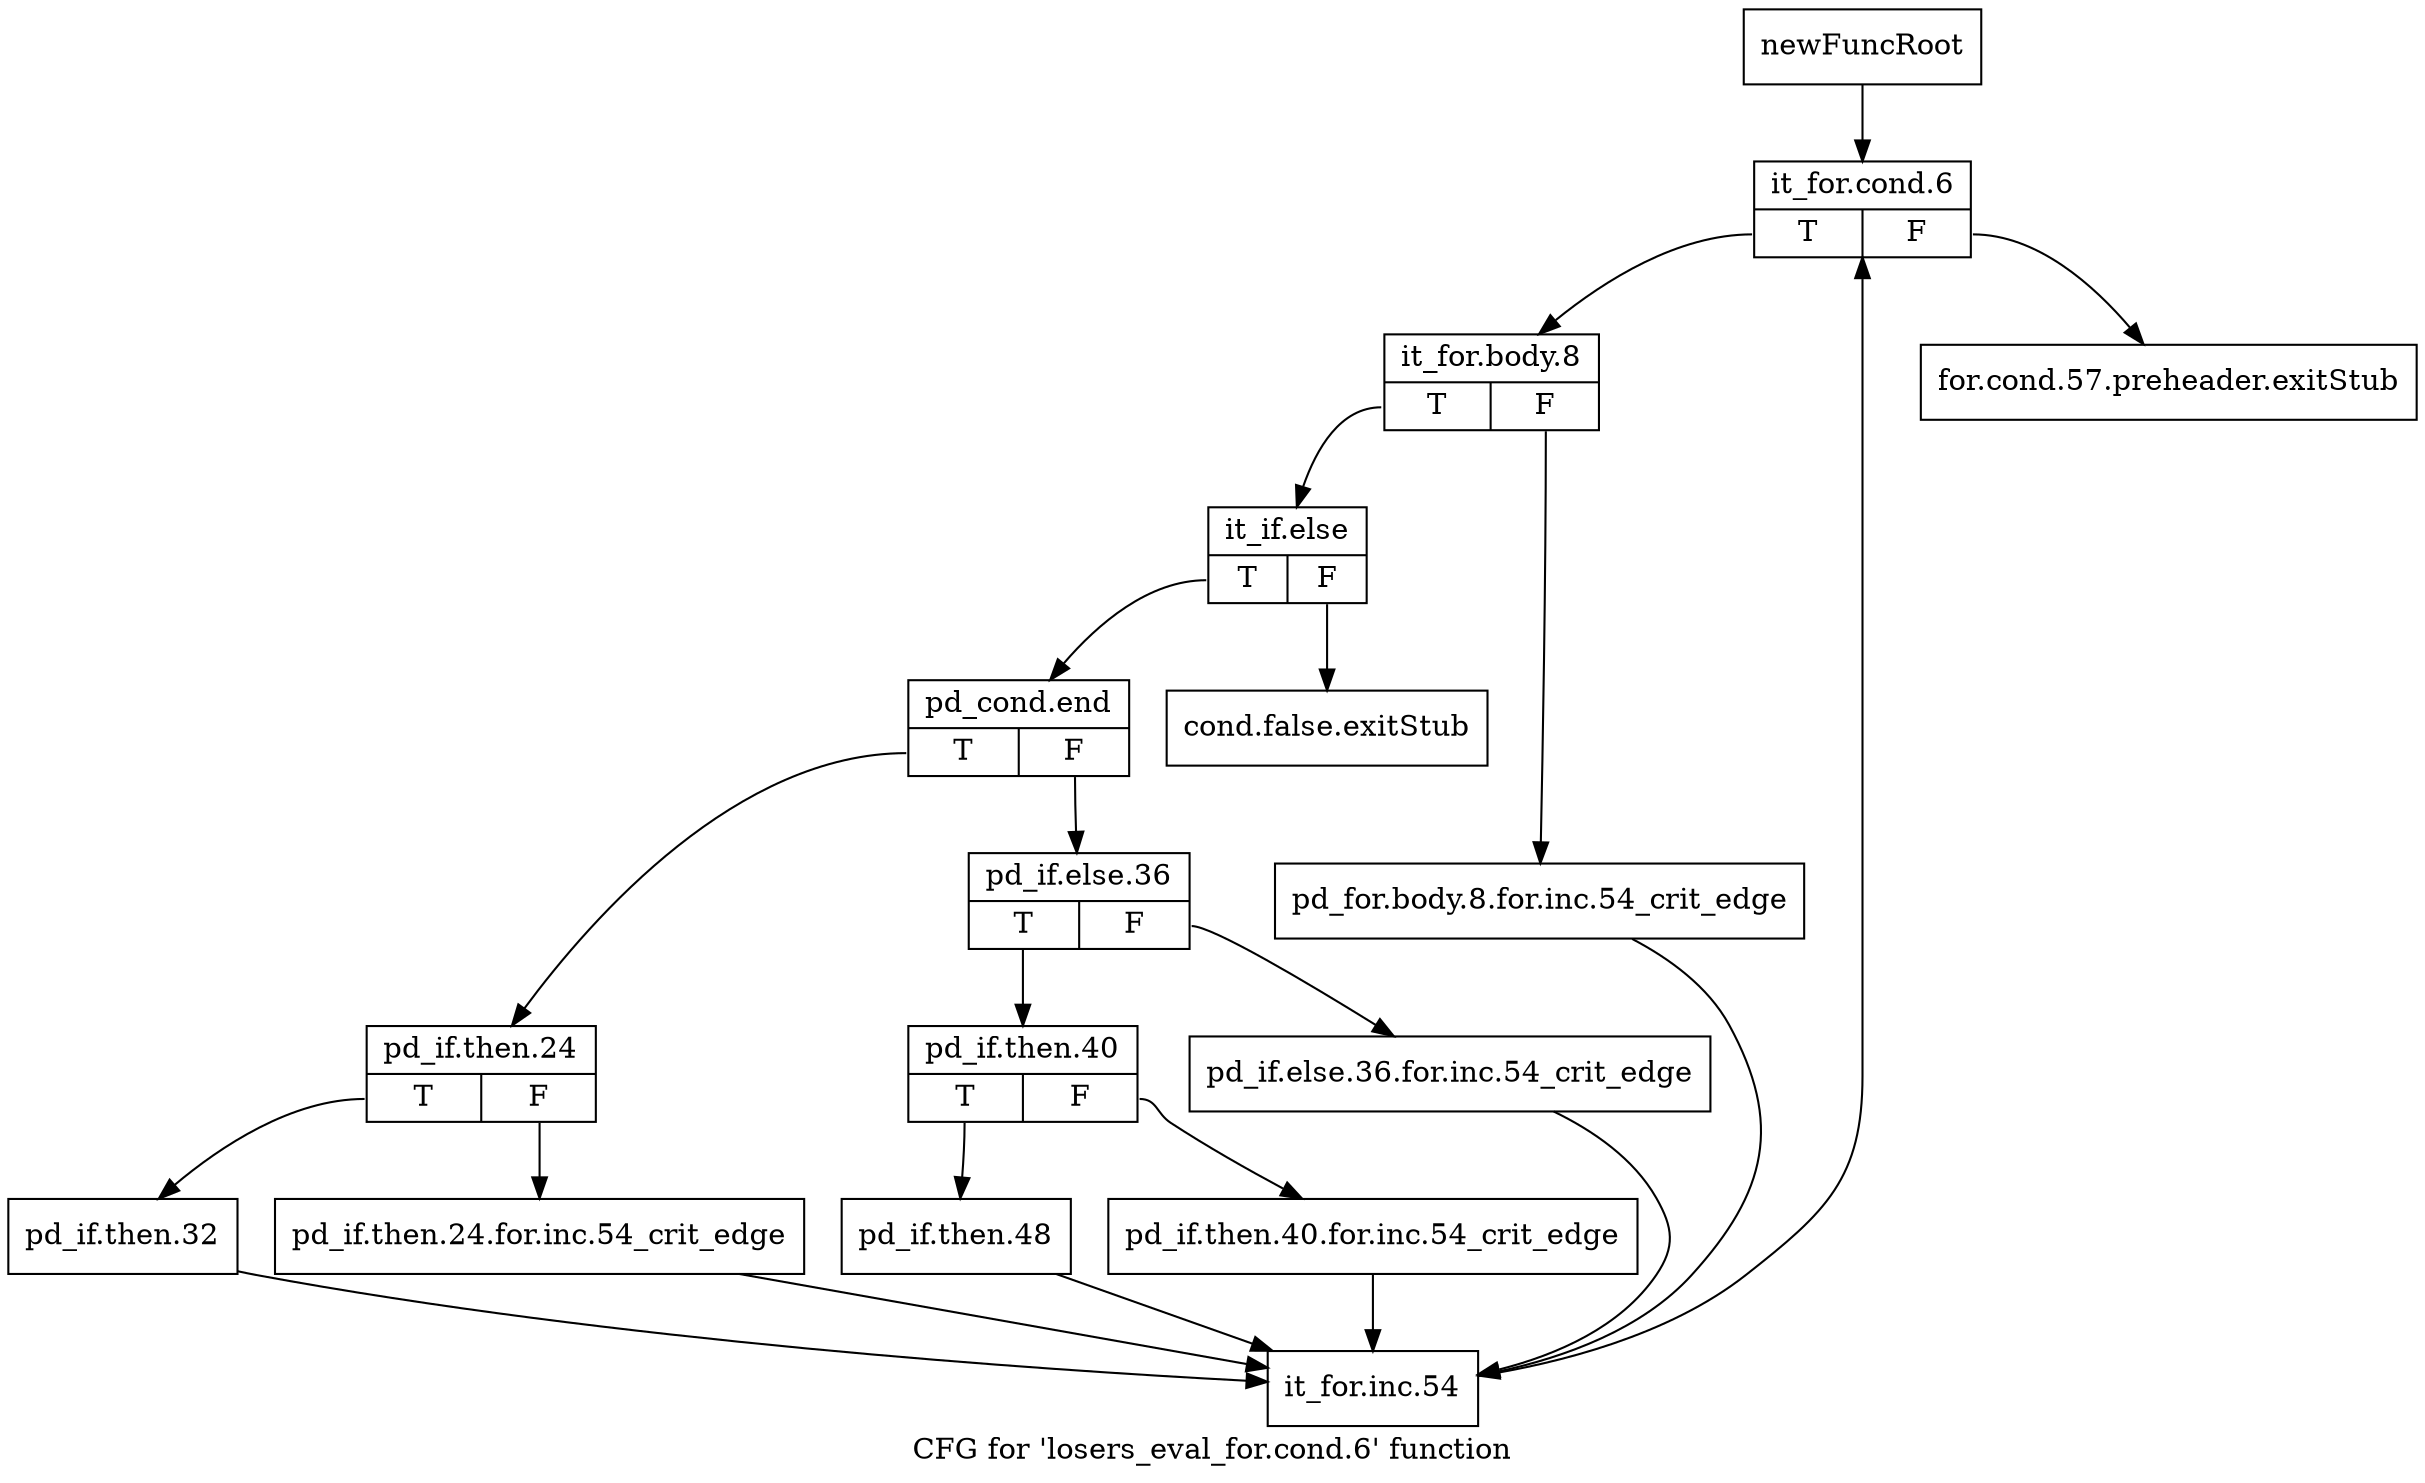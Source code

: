 digraph "CFG for 'losers_eval_for.cond.6' function" {
	label="CFG for 'losers_eval_for.cond.6' function";

	Node0xfd5ef0 [shape=record,label="{newFuncRoot}"];
	Node0xfd5ef0 -> Node0xfd5fe0;
	Node0xfd5f40 [shape=record,label="{for.cond.57.preheader.exitStub}"];
	Node0xfd5f90 [shape=record,label="{cond.false.exitStub}"];
	Node0xfd5fe0 [shape=record,label="{it_for.cond.6|{<s0>T|<s1>F}}"];
	Node0xfd5fe0:s0 -> Node0xfec940;
	Node0xfd5fe0:s1 -> Node0xfd5f40;
	Node0xfec940 [shape=record,label="{it_for.body.8|{<s0>T|<s1>F}}"];
	Node0xfec940:s0 -> Node0xfec9e0;
	Node0xfec940:s1 -> Node0xfec990;
	Node0xfec990 [shape=record,label="{pd_for.body.8.for.inc.54_crit_edge}"];
	Node0xfec990 -> Node0xfecd00;
	Node0xfec9e0 [shape=record,label="{it_if.else|{<s0>T|<s1>F}}"];
	Node0xfec9e0:s0 -> Node0xfeca30;
	Node0xfec9e0:s1 -> Node0xfd5f90;
	Node0xfeca30 [shape=record,label="{pd_cond.end|{<s0>T|<s1>F}}"];
	Node0xfeca30:s0 -> Node0xfecc10;
	Node0xfeca30:s1 -> Node0xfeca80;
	Node0xfeca80 [shape=record,label="{pd_if.else.36|{<s0>T|<s1>F}}"];
	Node0xfeca80:s0 -> Node0xfecb20;
	Node0xfeca80:s1 -> Node0xfecad0;
	Node0xfecad0 [shape=record,label="{pd_if.else.36.for.inc.54_crit_edge}"];
	Node0xfecad0 -> Node0xfecd00;
	Node0xfecb20 [shape=record,label="{pd_if.then.40|{<s0>T|<s1>F}}"];
	Node0xfecb20:s0 -> Node0xfecbc0;
	Node0xfecb20:s1 -> Node0xfecb70;
	Node0xfecb70 [shape=record,label="{pd_if.then.40.for.inc.54_crit_edge}"];
	Node0xfecb70 -> Node0xfecd00;
	Node0xfecbc0 [shape=record,label="{pd_if.then.48}"];
	Node0xfecbc0 -> Node0xfecd00;
	Node0xfecc10 [shape=record,label="{pd_if.then.24|{<s0>T|<s1>F}}"];
	Node0xfecc10:s0 -> Node0xfeccb0;
	Node0xfecc10:s1 -> Node0xfecc60;
	Node0xfecc60 [shape=record,label="{pd_if.then.24.for.inc.54_crit_edge}"];
	Node0xfecc60 -> Node0xfecd00;
	Node0xfeccb0 [shape=record,label="{pd_if.then.32}"];
	Node0xfeccb0 -> Node0xfecd00;
	Node0xfecd00 [shape=record,label="{it_for.inc.54}"];
	Node0xfecd00 -> Node0xfd5fe0;
}
